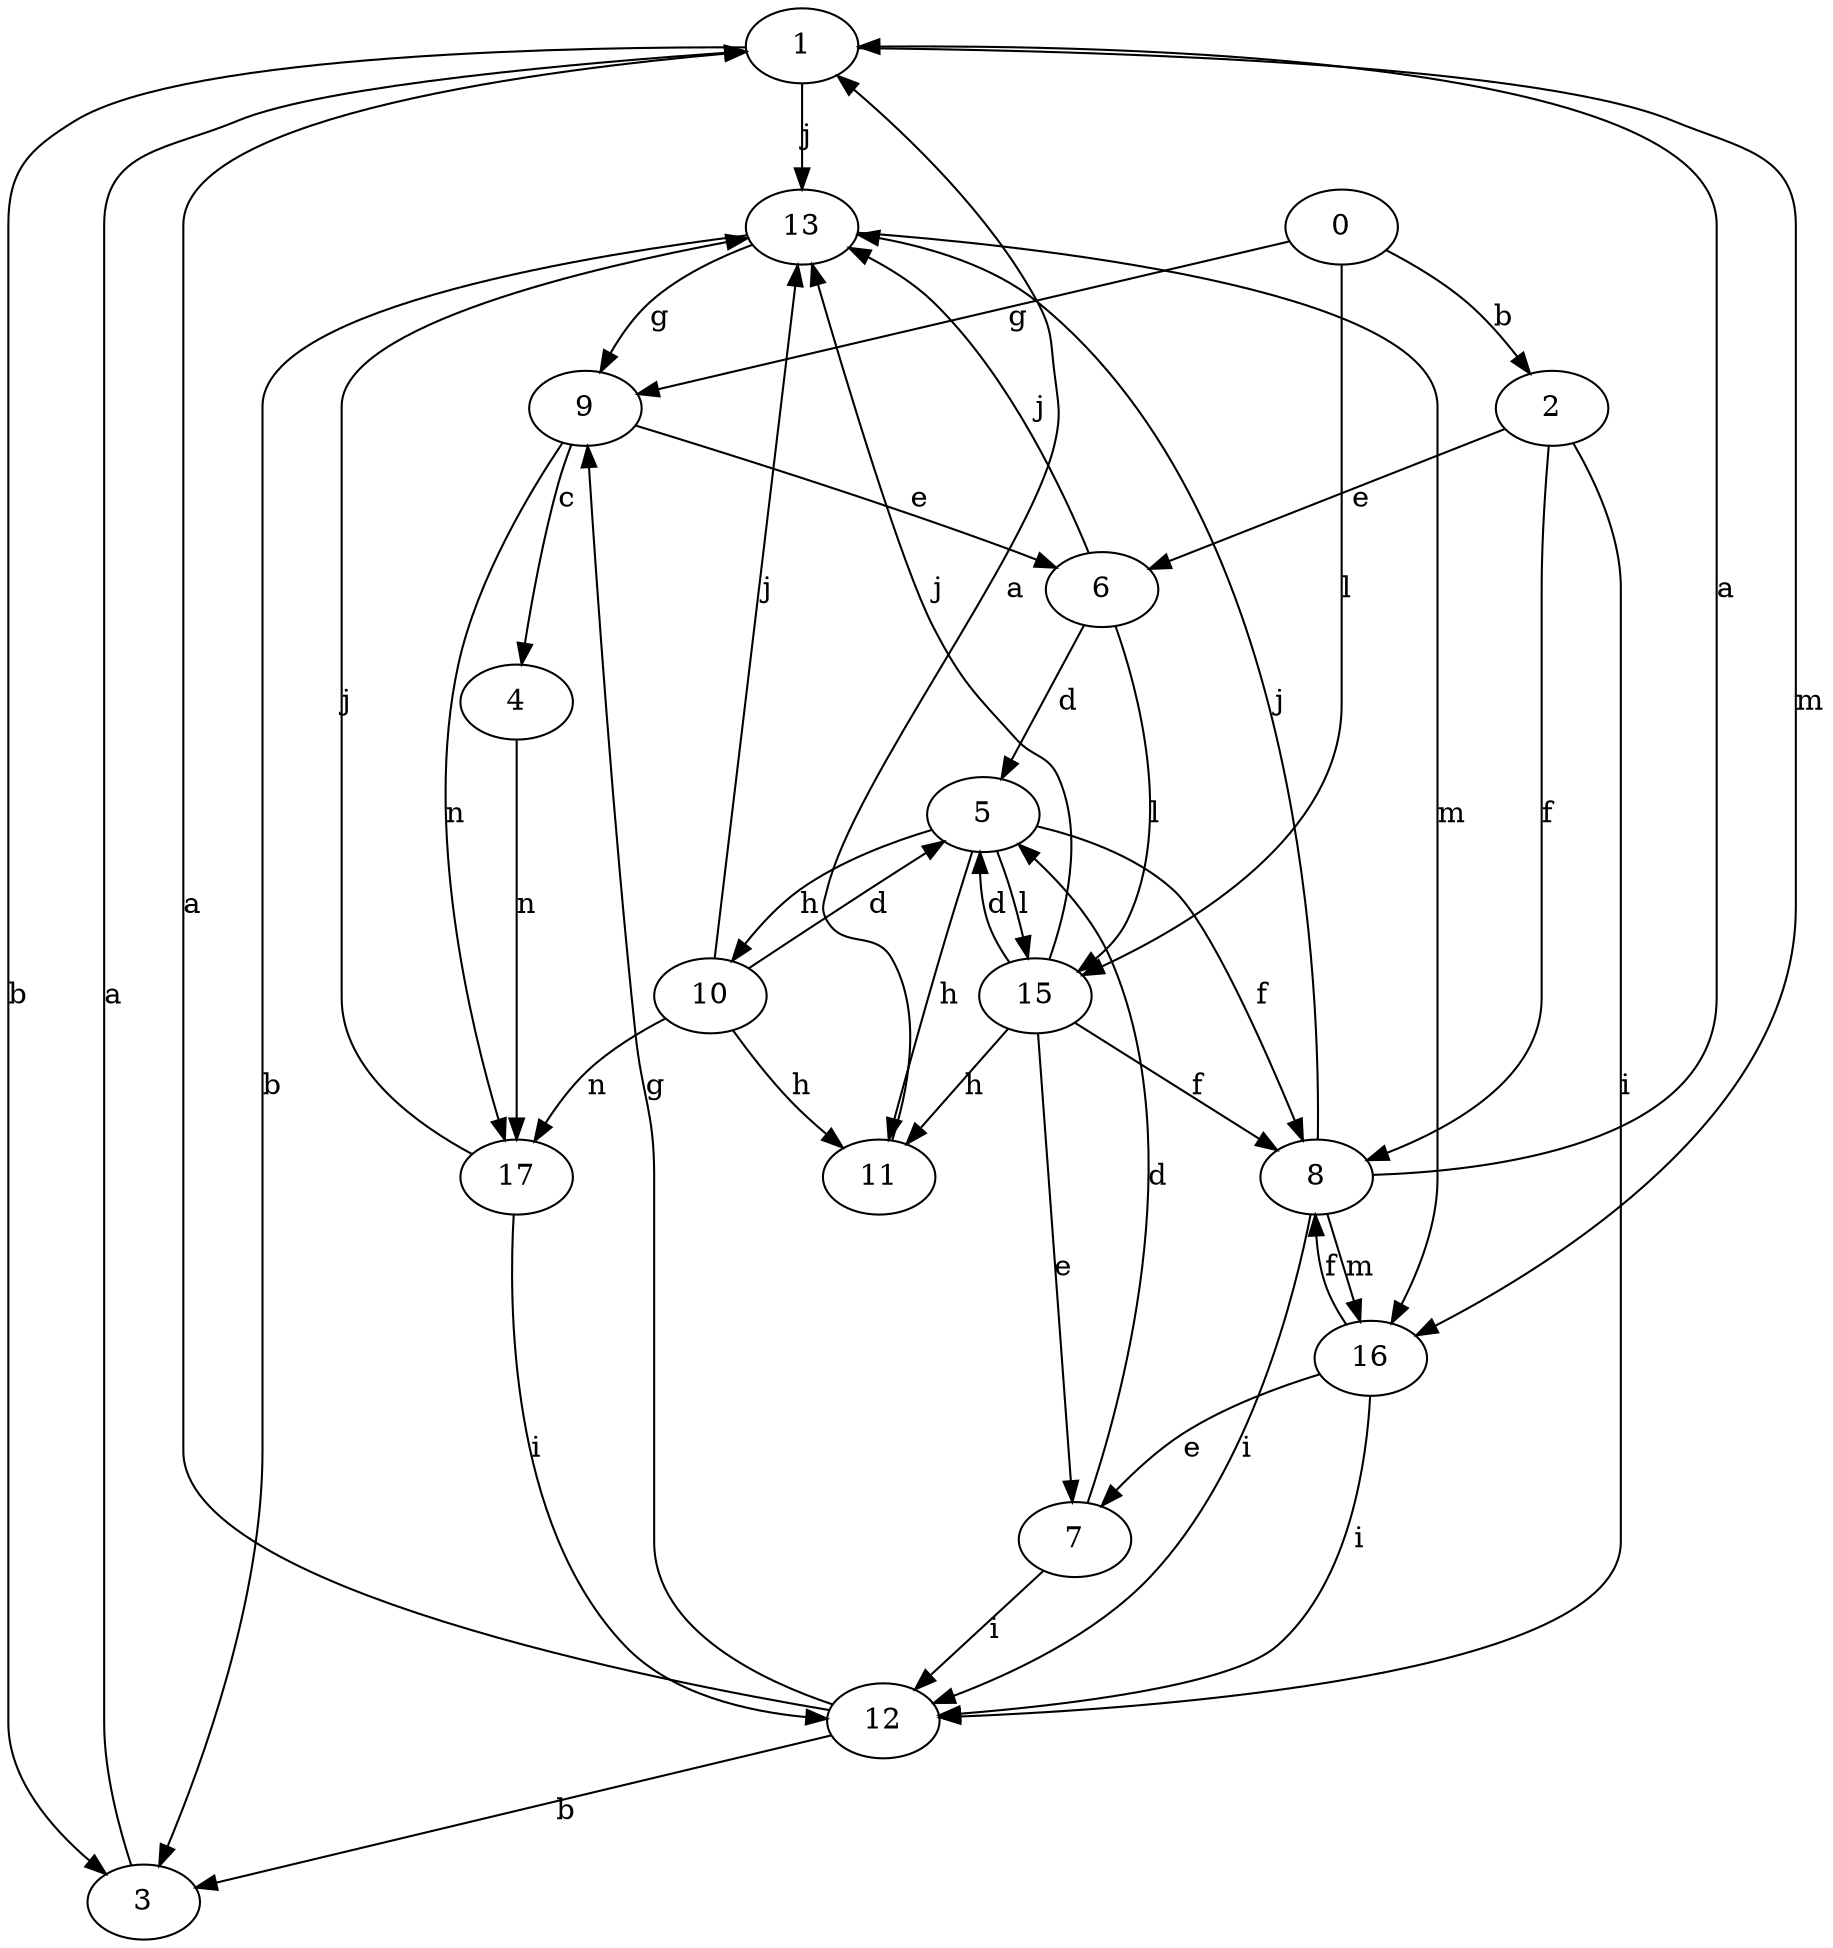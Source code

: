 strict digraph  {
1;
0;
2;
3;
4;
5;
6;
7;
8;
9;
10;
11;
12;
13;
15;
16;
17;
1 -> 3  [label=b];
1 -> 13  [label=j];
1 -> 16  [label=m];
0 -> 2  [label=b];
0 -> 9  [label=g];
0 -> 15  [label=l];
2 -> 6  [label=e];
2 -> 8  [label=f];
2 -> 12  [label=i];
3 -> 1  [label=a];
4 -> 17  [label=n];
5 -> 8  [label=f];
5 -> 10  [label=h];
5 -> 11  [label=h];
5 -> 15  [label=l];
6 -> 5  [label=d];
6 -> 13  [label=j];
6 -> 15  [label=l];
7 -> 5  [label=d];
7 -> 12  [label=i];
8 -> 1  [label=a];
8 -> 12  [label=i];
8 -> 13  [label=j];
8 -> 16  [label=m];
9 -> 4  [label=c];
9 -> 6  [label=e];
9 -> 17  [label=n];
10 -> 5  [label=d];
10 -> 11  [label=h];
10 -> 13  [label=j];
10 -> 17  [label=n];
11 -> 1  [label=a];
12 -> 1  [label=a];
12 -> 3  [label=b];
12 -> 9  [label=g];
13 -> 3  [label=b];
13 -> 9  [label=g];
13 -> 16  [label=m];
15 -> 5  [label=d];
15 -> 7  [label=e];
15 -> 8  [label=f];
15 -> 11  [label=h];
15 -> 13  [label=j];
16 -> 7  [label=e];
16 -> 8  [label=f];
16 -> 12  [label=i];
17 -> 12  [label=i];
17 -> 13  [label=j];
}
